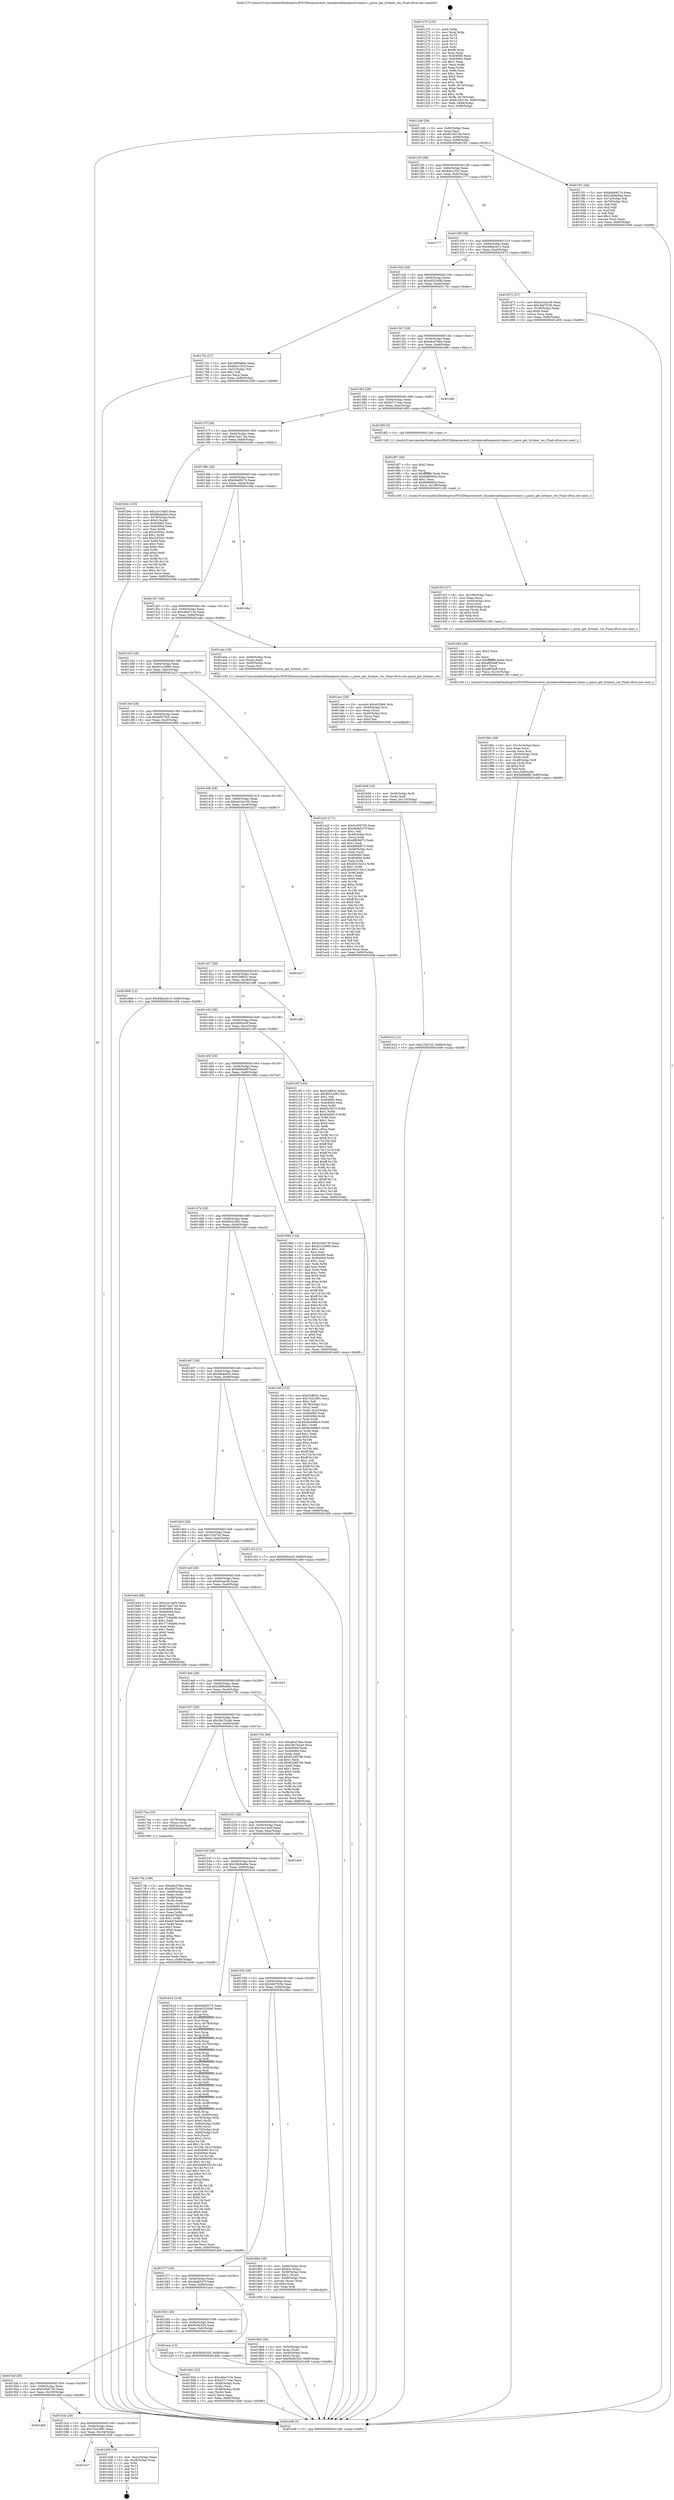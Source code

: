 digraph "0x401270" {
  label = "0x401270 (/mnt/c/Users/mathe/Desktop/tcc/POCII/binaries/extr_linuxkerneltimeposix-timers.c_posix_get_hrtimer_res_Final-ollvm.out::main(0))"
  labelloc = "t"
  node[shape=record]

  Entry [label="",width=0.3,height=0.3,shape=circle,fillcolor=black,style=filled]
  "0x4012d6" [label="{
     0x4012d6 [29]\l
     | [instrs]\l
     &nbsp;&nbsp;0x4012d6 \<+3\>: mov -0x80(%rbp),%eax\l
     &nbsp;&nbsp;0x4012d9 \<+2\>: mov %eax,%ecx\l
     &nbsp;&nbsp;0x4012db \<+6\>: sub $0x8c16219a,%ecx\l
     &nbsp;&nbsp;0x4012e1 \<+6\>: mov %eax,-0x94(%rbp)\l
     &nbsp;&nbsp;0x4012e7 \<+6\>: mov %ecx,-0x98(%rbp)\l
     &nbsp;&nbsp;0x4012ed \<+6\>: je 00000000004015f1 \<main+0x381\>\l
  }"]
  "0x4015f1" [label="{
     0x4015f1 [44]\l
     | [instrs]\l
     &nbsp;&nbsp;0x4015f1 \<+5\>: mov $0xb9a69274,%eax\l
     &nbsp;&nbsp;0x4015f6 \<+5\>: mov $0x34b9e49a,%ecx\l
     &nbsp;&nbsp;0x4015fb \<+3\>: mov -0x7a(%rbp),%dl\l
     &nbsp;&nbsp;0x4015fe \<+4\>: mov -0x79(%rbp),%sil\l
     &nbsp;&nbsp;0x401602 \<+3\>: mov %dl,%dil\l
     &nbsp;&nbsp;0x401605 \<+3\>: and %sil,%dil\l
     &nbsp;&nbsp;0x401608 \<+3\>: xor %sil,%dl\l
     &nbsp;&nbsp;0x40160b \<+3\>: or %dl,%dil\l
     &nbsp;&nbsp;0x40160e \<+4\>: test $0x1,%dil\l
     &nbsp;&nbsp;0x401612 \<+3\>: cmovne %ecx,%eax\l
     &nbsp;&nbsp;0x401615 \<+3\>: mov %eax,-0x80(%rbp)\l
     &nbsp;&nbsp;0x401618 \<+5\>: jmp 0000000000401e08 \<main+0xb98\>\l
  }"]
  "0x4012f3" [label="{
     0x4012f3 [28]\l
     | [instrs]\l
     &nbsp;&nbsp;0x4012f3 \<+5\>: jmp 00000000004012f8 \<main+0x88\>\l
     &nbsp;&nbsp;0x4012f8 \<+6\>: mov -0x94(%rbp),%eax\l
     &nbsp;&nbsp;0x4012fe \<+5\>: sub $0x8dcc1f16,%eax\l
     &nbsp;&nbsp;0x401303 \<+6\>: mov %eax,-0x9c(%rbp)\l
     &nbsp;&nbsp;0x401309 \<+6\>: je 0000000000401777 \<main+0x507\>\l
  }"]
  "0x401e08" [label="{
     0x401e08 [5]\l
     | [instrs]\l
     &nbsp;&nbsp;0x401e08 \<+5\>: jmp 00000000004012d6 \<main+0x66\>\l
  }"]
  "0x401270" [label="{
     0x401270 [102]\l
     | [instrs]\l
     &nbsp;&nbsp;0x401270 \<+1\>: push %rbp\l
     &nbsp;&nbsp;0x401271 \<+3\>: mov %rsp,%rbp\l
     &nbsp;&nbsp;0x401274 \<+2\>: push %r15\l
     &nbsp;&nbsp;0x401276 \<+2\>: push %r14\l
     &nbsp;&nbsp;0x401278 \<+2\>: push %r13\l
     &nbsp;&nbsp;0x40127a \<+2\>: push %r12\l
     &nbsp;&nbsp;0x40127c \<+1\>: push %rbx\l
     &nbsp;&nbsp;0x40127d \<+7\>: sub $0xf8,%rsp\l
     &nbsp;&nbsp;0x401284 \<+2\>: xor %eax,%eax\l
     &nbsp;&nbsp;0x401286 \<+7\>: mov 0x404060,%ecx\l
     &nbsp;&nbsp;0x40128d \<+7\>: mov 0x404064,%edx\l
     &nbsp;&nbsp;0x401294 \<+3\>: sub $0x1,%eax\l
     &nbsp;&nbsp;0x401297 \<+3\>: mov %ecx,%r8d\l
     &nbsp;&nbsp;0x40129a \<+3\>: add %eax,%r8d\l
     &nbsp;&nbsp;0x40129d \<+4\>: imul %r8d,%ecx\l
     &nbsp;&nbsp;0x4012a1 \<+3\>: and $0x1,%ecx\l
     &nbsp;&nbsp;0x4012a4 \<+3\>: cmp $0x0,%ecx\l
     &nbsp;&nbsp;0x4012a7 \<+4\>: sete %r9b\l
     &nbsp;&nbsp;0x4012ab \<+4\>: and $0x1,%r9b\l
     &nbsp;&nbsp;0x4012af \<+4\>: mov %r9b,-0x7a(%rbp)\l
     &nbsp;&nbsp;0x4012b3 \<+3\>: cmp $0xa,%edx\l
     &nbsp;&nbsp;0x4012b6 \<+4\>: setl %r9b\l
     &nbsp;&nbsp;0x4012ba \<+4\>: and $0x1,%r9b\l
     &nbsp;&nbsp;0x4012be \<+4\>: mov %r9b,-0x79(%rbp)\l
     &nbsp;&nbsp;0x4012c2 \<+7\>: movl $0x8c16219a,-0x80(%rbp)\l
     &nbsp;&nbsp;0x4012c9 \<+6\>: mov %edi,-0x84(%rbp)\l
     &nbsp;&nbsp;0x4012cf \<+7\>: mov %rsi,-0x90(%rbp)\l
  }"]
  Exit [label="",width=0.3,height=0.3,shape=circle,fillcolor=black,style=filled,peripheries=2]
  "0x401777" [label="{
     0x401777\l
  }", style=dashed]
  "0x40130f" [label="{
     0x40130f [28]\l
     | [instrs]\l
     &nbsp;&nbsp;0x40130f \<+5\>: jmp 0000000000401314 \<main+0xa4\>\l
     &nbsp;&nbsp;0x401314 \<+6\>: mov -0x94(%rbp),%eax\l
     &nbsp;&nbsp;0x40131a \<+5\>: sub $0x9dbe2413,%eax\l
     &nbsp;&nbsp;0x40131f \<+6\>: mov %eax,-0xa0(%rbp)\l
     &nbsp;&nbsp;0x401325 \<+6\>: je 0000000000401872 \<main+0x602\>\l
  }"]
  "0x4015e7" [label="{
     0x4015e7\l
  }", style=dashed]
  "0x401872" [label="{
     0x401872 [27]\l
     | [instrs]\l
     &nbsp;&nbsp;0x401872 \<+5\>: mov $0xe41dcc36,%eax\l
     &nbsp;&nbsp;0x401877 \<+5\>: mov $0x3dd7f33b,%ecx\l
     &nbsp;&nbsp;0x40187c \<+3\>: mov -0x30(%rbp),%edx\l
     &nbsp;&nbsp;0x40187f \<+3\>: cmp $0x0,%edx\l
     &nbsp;&nbsp;0x401882 \<+3\>: cmove %ecx,%eax\l
     &nbsp;&nbsp;0x401885 \<+3\>: mov %eax,-0x80(%rbp)\l
     &nbsp;&nbsp;0x401888 \<+5\>: jmp 0000000000401e08 \<main+0xb98\>\l
  }"]
  "0x40132b" [label="{
     0x40132b [28]\l
     | [instrs]\l
     &nbsp;&nbsp;0x40132b \<+5\>: jmp 0000000000401330 \<main+0xc0\>\l
     &nbsp;&nbsp;0x401330 \<+6\>: mov -0x94(%rbp),%eax\l
     &nbsp;&nbsp;0x401336 \<+5\>: sub $0xa0323d40,%eax\l
     &nbsp;&nbsp;0x40133b \<+6\>: mov %eax,-0xa4(%rbp)\l
     &nbsp;&nbsp;0x401341 \<+6\>: je 000000000040175c \<main+0x4ec\>\l
  }"]
  "0x401d38" [label="{
     0x401d38 [18]\l
     | [instrs]\l
     &nbsp;&nbsp;0x401d38 \<+3\>: mov -0x2c(%rbp),%eax\l
     &nbsp;&nbsp;0x401d3b \<+4\>: lea -0x28(%rbp),%rsp\l
     &nbsp;&nbsp;0x401d3f \<+1\>: pop %rbx\l
     &nbsp;&nbsp;0x401d40 \<+2\>: pop %r12\l
     &nbsp;&nbsp;0x401d42 \<+2\>: pop %r13\l
     &nbsp;&nbsp;0x401d44 \<+2\>: pop %r14\l
     &nbsp;&nbsp;0x401d46 \<+2\>: pop %r15\l
     &nbsp;&nbsp;0x401d48 \<+1\>: pop %rbp\l
     &nbsp;&nbsp;0x401d49 \<+1\>: ret\l
  }"]
  "0x40175c" [label="{
     0x40175c [27]\l
     | [instrs]\l
     &nbsp;&nbsp;0x40175c \<+5\>: mov $0x2889a60e,%eax\l
     &nbsp;&nbsp;0x401761 \<+5\>: mov $0x8dcc1f16,%ecx\l
     &nbsp;&nbsp;0x401766 \<+3\>: mov -0x31(%rbp),%dl\l
     &nbsp;&nbsp;0x401769 \<+3\>: test $0x1,%dl\l
     &nbsp;&nbsp;0x40176c \<+3\>: cmovne %ecx,%eax\l
     &nbsp;&nbsp;0x40176f \<+3\>: mov %eax,-0x80(%rbp)\l
     &nbsp;&nbsp;0x401772 \<+5\>: jmp 0000000000401e08 \<main+0xb98\>\l
  }"]
  "0x401347" [label="{
     0x401347 [28]\l
     | [instrs]\l
     &nbsp;&nbsp;0x401347 \<+5\>: jmp 000000000040134c \<main+0xdc\>\l
     &nbsp;&nbsp;0x40134c \<+6\>: mov -0x94(%rbp),%eax\l
     &nbsp;&nbsp;0x401352 \<+5\>: sub $0xa6cd78ee,%eax\l
     &nbsp;&nbsp;0x401357 \<+6\>: mov %eax,-0xa8(%rbp)\l
     &nbsp;&nbsp;0x40135d \<+6\>: je 0000000000401d8c \<main+0xb1c\>\l
  }"]
  "0x4015cb" [label="{
     0x4015cb [28]\l
     | [instrs]\l
     &nbsp;&nbsp;0x4015cb \<+5\>: jmp 00000000004015d0 \<main+0x360\>\l
     &nbsp;&nbsp;0x4015d0 \<+6\>: mov -0x94(%rbp),%eax\l
     &nbsp;&nbsp;0x4015d6 \<+5\>: sub $0x7b2c3f91,%eax\l
     &nbsp;&nbsp;0x4015db \<+6\>: mov %eax,-0x104(%rbp)\l
     &nbsp;&nbsp;0x4015e1 \<+6\>: je 0000000000401d38 \<main+0xac8\>\l
  }"]
  "0x401d8c" [label="{
     0x401d8c\l
  }", style=dashed]
  "0x401363" [label="{
     0x401363 [28]\l
     | [instrs]\l
     &nbsp;&nbsp;0x401363 \<+5\>: jmp 0000000000401368 \<main+0xf8\>\l
     &nbsp;&nbsp;0x401368 \<+6\>: mov -0x94(%rbp),%eax\l
     &nbsp;&nbsp;0x40136e \<+5\>: sub $0xb5717eac,%eax\l
     &nbsp;&nbsp;0x401373 \<+6\>: mov %eax,-0xac(%rbp)\l
     &nbsp;&nbsp;0x401379 \<+6\>: je 00000000004018f2 \<main+0x682\>\l
  }"]
  "0x401db9" [label="{
     0x401db9\l
  }", style=dashed]
  "0x4018f2" [label="{
     0x4018f2 [5]\l
     | [instrs]\l
     &nbsp;&nbsp;0x4018f2 \<+5\>: call 0000000000401160 \<next_i\>\l
     | [calls]\l
     &nbsp;&nbsp;0x401160 \{1\} (/mnt/c/Users/mathe/Desktop/tcc/POCII/binaries/extr_linuxkerneltimeposix-timers.c_posix_get_hrtimer_res_Final-ollvm.out::next_i)\l
  }"]
  "0x40137f" [label="{
     0x40137f [28]\l
     | [instrs]\l
     &nbsp;&nbsp;0x40137f \<+5\>: jmp 0000000000401384 \<main+0x114\>\l
     &nbsp;&nbsp;0x401384 \<+6\>: mov -0x94(%rbp),%eax\l
     &nbsp;&nbsp;0x40138a \<+5\>: sub $0xb7ad17ad,%eax\l
     &nbsp;&nbsp;0x40138f \<+6\>: mov %eax,-0xb0(%rbp)\l
     &nbsp;&nbsp;0x401395 \<+6\>: je 0000000000401b9c \<main+0x92c\>\l
  }"]
  "0x401b1b" [label="{
     0x401b1b [12]\l
     | [instrs]\l
     &nbsp;&nbsp;0x401b1b \<+7\>: movl $0x123b7a2,-0x80(%rbp)\l
     &nbsp;&nbsp;0x401b22 \<+5\>: jmp 0000000000401e08 \<main+0xb98\>\l
  }"]
  "0x401b9c" [label="{
     0x401b9c [103]\l
     | [instrs]\l
     &nbsp;&nbsp;0x401b9c \<+5\>: mov $0x2ce14af3,%eax\l
     &nbsp;&nbsp;0x401ba1 \<+5\>: mov $0xfde4a65e,%ecx\l
     &nbsp;&nbsp;0x401ba6 \<+4\>: mov -0x78(%rbp),%rdx\l
     &nbsp;&nbsp;0x401baa \<+6\>: movl $0x0,(%rdx)\l
     &nbsp;&nbsp;0x401bb0 \<+7\>: mov 0x404060,%esi\l
     &nbsp;&nbsp;0x401bb7 \<+7\>: mov 0x404064,%edi\l
     &nbsp;&nbsp;0x401bbe \<+3\>: mov %esi,%r8d\l
     &nbsp;&nbsp;0x401bc1 \<+7\>: sub $0x2cf35e1,%r8d\l
     &nbsp;&nbsp;0x401bc8 \<+4\>: sub $0x1,%r8d\l
     &nbsp;&nbsp;0x401bcc \<+7\>: add $0x2cf35e1,%r8d\l
     &nbsp;&nbsp;0x401bd3 \<+4\>: imul %r8d,%esi\l
     &nbsp;&nbsp;0x401bd7 \<+3\>: and $0x1,%esi\l
     &nbsp;&nbsp;0x401bda \<+3\>: cmp $0x0,%esi\l
     &nbsp;&nbsp;0x401bdd \<+4\>: sete %r9b\l
     &nbsp;&nbsp;0x401be1 \<+3\>: cmp $0xa,%edi\l
     &nbsp;&nbsp;0x401be4 \<+4\>: setl %r10b\l
     &nbsp;&nbsp;0x401be8 \<+3\>: mov %r9b,%r11b\l
     &nbsp;&nbsp;0x401beb \<+3\>: and %r10b,%r11b\l
     &nbsp;&nbsp;0x401bee \<+3\>: xor %r10b,%r9b\l
     &nbsp;&nbsp;0x401bf1 \<+3\>: or %r9b,%r11b\l
     &nbsp;&nbsp;0x401bf4 \<+4\>: test $0x1,%r11b\l
     &nbsp;&nbsp;0x401bf8 \<+3\>: cmovne %ecx,%eax\l
     &nbsp;&nbsp;0x401bfb \<+3\>: mov %eax,-0x80(%rbp)\l
     &nbsp;&nbsp;0x401bfe \<+5\>: jmp 0000000000401e08 \<main+0xb98\>\l
  }"]
  "0x40139b" [label="{
     0x40139b [28]\l
     | [instrs]\l
     &nbsp;&nbsp;0x40139b \<+5\>: jmp 00000000004013a0 \<main+0x130\>\l
     &nbsp;&nbsp;0x4013a0 \<+6\>: mov -0x94(%rbp),%eax\l
     &nbsp;&nbsp;0x4013a6 \<+5\>: sub $0xb9a69274,%eax\l
     &nbsp;&nbsp;0x4013ab \<+6\>: mov %eax,-0xb4(%rbp)\l
     &nbsp;&nbsp;0x4013b1 \<+6\>: je 0000000000401d4a \<main+0xada\>\l
  }"]
  "0x401b09" [label="{
     0x401b09 [18]\l
     | [instrs]\l
     &nbsp;&nbsp;0x401b09 \<+4\>: mov -0x50(%rbp),%rdi\l
     &nbsp;&nbsp;0x401b0d \<+3\>: mov (%rdi),%rdi\l
     &nbsp;&nbsp;0x401b10 \<+6\>: mov %eax,-0x110(%rbp)\l
     &nbsp;&nbsp;0x401b16 \<+5\>: call 0000000000401030 \<free@plt\>\l
     | [calls]\l
     &nbsp;&nbsp;0x401030 \{1\} (unknown)\l
  }"]
  "0x401d4a" [label="{
     0x401d4a\l
  }", style=dashed]
  "0x4013b7" [label="{
     0x4013b7 [28]\l
     | [instrs]\l
     &nbsp;&nbsp;0x4013b7 \<+5\>: jmp 00000000004013bc \<main+0x14c\>\l
     &nbsp;&nbsp;0x4013bc \<+6\>: mov -0x94(%rbp),%eax\l
     &nbsp;&nbsp;0x4013c2 \<+5\>: sub $0xc8ee713e,%eax\l
     &nbsp;&nbsp;0x4013c7 \<+6\>: mov %eax,-0xb8(%rbp)\l
     &nbsp;&nbsp;0x4013cd \<+6\>: je 0000000000401ada \<main+0x86a\>\l
  }"]
  "0x401aec" [label="{
     0x401aec [29]\l
     | [instrs]\l
     &nbsp;&nbsp;0x401aec \<+10\>: movabs $0x4020b6,%rdi\l
     &nbsp;&nbsp;0x401af6 \<+4\>: mov -0x40(%rbp),%rsi\l
     &nbsp;&nbsp;0x401afa \<+2\>: mov %eax,(%rsi)\l
     &nbsp;&nbsp;0x401afc \<+4\>: mov -0x40(%rbp),%rsi\l
     &nbsp;&nbsp;0x401b00 \<+2\>: mov (%rsi),%esi\l
     &nbsp;&nbsp;0x401b02 \<+2\>: mov $0x0,%al\l
     &nbsp;&nbsp;0x401b04 \<+5\>: call 0000000000401040 \<printf@plt\>\l
     | [calls]\l
     &nbsp;&nbsp;0x401040 \{1\} (unknown)\l
  }"]
  "0x401ada" [label="{
     0x401ada [18]\l
     | [instrs]\l
     &nbsp;&nbsp;0x401ada \<+4\>: mov -0x60(%rbp),%rax\l
     &nbsp;&nbsp;0x401ade \<+2\>: mov (%rax),%edi\l
     &nbsp;&nbsp;0x401ae0 \<+4\>: mov -0x50(%rbp),%rax\l
     &nbsp;&nbsp;0x401ae4 \<+3\>: mov (%rax),%rsi\l
     &nbsp;&nbsp;0x401ae7 \<+5\>: call 0000000000401240 \<posix_get_hrtimer_res\>\l
     | [calls]\l
     &nbsp;&nbsp;0x401240 \{1\} (/mnt/c/Users/mathe/Desktop/tcc/POCII/binaries/extr_linuxkerneltimeposix-timers.c_posix_get_hrtimer_res_Final-ollvm.out::posix_get_hrtimer_res)\l
  }"]
  "0x4013d3" [label="{
     0x4013d3 [28]\l
     | [instrs]\l
     &nbsp;&nbsp;0x4013d3 \<+5\>: jmp 00000000004013d8 \<main+0x168\>\l
     &nbsp;&nbsp;0x4013d8 \<+6\>: mov -0x94(%rbp),%eax\l
     &nbsp;&nbsp;0x4013de \<+5\>: sub $0xd1e1b960,%eax\l
     &nbsp;&nbsp;0x4013e3 \<+6\>: mov %eax,-0xbc(%rbp)\l
     &nbsp;&nbsp;0x4013e9 \<+6\>: je 0000000000401a23 \<main+0x7b3\>\l
  }"]
  "0x40196c" [label="{
     0x40196c [49]\l
     | [instrs]\l
     &nbsp;&nbsp;0x40196c \<+6\>: mov -0x10c(%rbp),%ecx\l
     &nbsp;&nbsp;0x401972 \<+3\>: imul %eax,%ecx\l
     &nbsp;&nbsp;0x401975 \<+3\>: movslq %ecx,%rsi\l
     &nbsp;&nbsp;0x401978 \<+4\>: mov -0x50(%rbp),%rdi\l
     &nbsp;&nbsp;0x40197c \<+3\>: mov (%rdi),%rdi\l
     &nbsp;&nbsp;0x40197f \<+4\>: mov -0x48(%rbp),%r8\l
     &nbsp;&nbsp;0x401983 \<+3\>: movslq (%r8),%r8\l
     &nbsp;&nbsp;0x401986 \<+4\>: shl $0x4,%r8\l
     &nbsp;&nbsp;0x40198a \<+3\>: add %r8,%rdi\l
     &nbsp;&nbsp;0x40198d \<+4\>: mov %rsi,0x8(%rdi)\l
     &nbsp;&nbsp;0x401991 \<+7\>: movl $0xf46bbf9f,-0x80(%rbp)\l
     &nbsp;&nbsp;0x401998 \<+5\>: jmp 0000000000401e08 \<main+0xb98\>\l
  }"]
  "0x401a23" [label="{
     0x401a23 [171]\l
     | [instrs]\l
     &nbsp;&nbsp;0x401a23 \<+5\>: mov $0x5c056730,%eax\l
     &nbsp;&nbsp;0x401a28 \<+5\>: mov $0x4bdb537f,%ecx\l
     &nbsp;&nbsp;0x401a2d \<+2\>: mov $0x1,%dl\l
     &nbsp;&nbsp;0x401a2f \<+4\>: mov -0x48(%rbp),%rsi\l
     &nbsp;&nbsp;0x401a33 \<+2\>: mov (%rsi),%edi\l
     &nbsp;&nbsp;0x401a35 \<+6\>: sub $0xdf80b873,%edi\l
     &nbsp;&nbsp;0x401a3b \<+3\>: add $0x1,%edi\l
     &nbsp;&nbsp;0x401a3e \<+6\>: add $0xdf80b873,%edi\l
     &nbsp;&nbsp;0x401a44 \<+4\>: mov -0x48(%rbp),%rsi\l
     &nbsp;&nbsp;0x401a48 \<+2\>: mov %edi,(%rsi)\l
     &nbsp;&nbsp;0x401a4a \<+7\>: mov 0x404060,%edi\l
     &nbsp;&nbsp;0x401a51 \<+8\>: mov 0x404064,%r8d\l
     &nbsp;&nbsp;0x401a59 \<+3\>: mov %edi,%r9d\l
     &nbsp;&nbsp;0x401a5c \<+7\>: sub $0x40315d12,%r9d\l
     &nbsp;&nbsp;0x401a63 \<+4\>: sub $0x1,%r9d\l
     &nbsp;&nbsp;0x401a67 \<+7\>: add $0x40315d12,%r9d\l
     &nbsp;&nbsp;0x401a6e \<+4\>: imul %r9d,%edi\l
     &nbsp;&nbsp;0x401a72 \<+3\>: and $0x1,%edi\l
     &nbsp;&nbsp;0x401a75 \<+3\>: cmp $0x0,%edi\l
     &nbsp;&nbsp;0x401a78 \<+4\>: sete %r10b\l
     &nbsp;&nbsp;0x401a7c \<+4\>: cmp $0xa,%r8d\l
     &nbsp;&nbsp;0x401a80 \<+4\>: setl %r11b\l
     &nbsp;&nbsp;0x401a84 \<+3\>: mov %r10b,%bl\l
     &nbsp;&nbsp;0x401a87 \<+3\>: xor $0xff,%bl\l
     &nbsp;&nbsp;0x401a8a \<+3\>: mov %r11b,%r14b\l
     &nbsp;&nbsp;0x401a8d \<+4\>: xor $0xff,%r14b\l
     &nbsp;&nbsp;0x401a91 \<+3\>: xor $0x0,%dl\l
     &nbsp;&nbsp;0x401a94 \<+3\>: mov %bl,%r15b\l
     &nbsp;&nbsp;0x401a97 \<+4\>: and $0x0,%r15b\l
     &nbsp;&nbsp;0x401a9b \<+3\>: and %dl,%r10b\l
     &nbsp;&nbsp;0x401a9e \<+3\>: mov %r14b,%r12b\l
     &nbsp;&nbsp;0x401aa1 \<+4\>: and $0x0,%r12b\l
     &nbsp;&nbsp;0x401aa5 \<+3\>: and %dl,%r11b\l
     &nbsp;&nbsp;0x401aa8 \<+3\>: or %r10b,%r15b\l
     &nbsp;&nbsp;0x401aab \<+3\>: or %r11b,%r12b\l
     &nbsp;&nbsp;0x401aae \<+3\>: xor %r12b,%r15b\l
     &nbsp;&nbsp;0x401ab1 \<+3\>: or %r14b,%bl\l
     &nbsp;&nbsp;0x401ab4 \<+3\>: xor $0xff,%bl\l
     &nbsp;&nbsp;0x401ab7 \<+3\>: or $0x0,%dl\l
     &nbsp;&nbsp;0x401aba \<+2\>: and %dl,%bl\l
     &nbsp;&nbsp;0x401abc \<+3\>: or %bl,%r15b\l
     &nbsp;&nbsp;0x401abf \<+4\>: test $0x1,%r15b\l
     &nbsp;&nbsp;0x401ac3 \<+3\>: cmovne %ecx,%eax\l
     &nbsp;&nbsp;0x401ac6 \<+3\>: mov %eax,-0x80(%rbp)\l
     &nbsp;&nbsp;0x401ac9 \<+5\>: jmp 0000000000401e08 \<main+0xb98\>\l
  }"]
  "0x4013ef" [label="{
     0x4013ef [28]\l
     | [instrs]\l
     &nbsp;&nbsp;0x4013ef \<+5\>: jmp 00000000004013f4 \<main+0x184\>\l
     &nbsp;&nbsp;0x4013f4 \<+6\>: mov -0x94(%rbp),%eax\l
     &nbsp;&nbsp;0x4013fa \<+5\>: sub $0xd4975cfc,%eax\l
     &nbsp;&nbsp;0x4013ff \<+6\>: mov %eax,-0xc0(%rbp)\l
     &nbsp;&nbsp;0x401405 \<+6\>: je 0000000000401866 \<main+0x5f6\>\l
  }"]
  "0x401944" [label="{
     0x401944 [40]\l
     | [instrs]\l
     &nbsp;&nbsp;0x401944 \<+5\>: mov $0x2,%ecx\l
     &nbsp;&nbsp;0x401949 \<+1\>: cltd\l
     &nbsp;&nbsp;0x40194a \<+2\>: idiv %ecx\l
     &nbsp;&nbsp;0x40194c \<+6\>: imul $0xfffffffe,%edx,%ecx\l
     &nbsp;&nbsp;0x401952 \<+6\>: sub $0xaff26aff,%ecx\l
     &nbsp;&nbsp;0x401958 \<+3\>: add $0x1,%ecx\l
     &nbsp;&nbsp;0x40195b \<+6\>: add $0xaff26aff,%ecx\l
     &nbsp;&nbsp;0x401961 \<+6\>: mov %ecx,-0x10c(%rbp)\l
     &nbsp;&nbsp;0x401967 \<+5\>: call 0000000000401160 \<next_i\>\l
     | [calls]\l
     &nbsp;&nbsp;0x401160 \{1\} (/mnt/c/Users/mathe/Desktop/tcc/POCII/binaries/extr_linuxkerneltimeposix-timers.c_posix_get_hrtimer_res_Final-ollvm.out::next_i)\l
  }"]
  "0x401866" [label="{
     0x401866 [12]\l
     | [instrs]\l
     &nbsp;&nbsp;0x401866 \<+7\>: movl $0x9dbe2413,-0x80(%rbp)\l
     &nbsp;&nbsp;0x40186d \<+5\>: jmp 0000000000401e08 \<main+0xb98\>\l
  }"]
  "0x40140b" [label="{
     0x40140b [28]\l
     | [instrs]\l
     &nbsp;&nbsp;0x40140b \<+5\>: jmp 0000000000401410 \<main+0x1a0\>\l
     &nbsp;&nbsp;0x401410 \<+6\>: mov -0x94(%rbp),%eax\l
     &nbsp;&nbsp;0x401416 \<+5\>: sub $0xe41dcc36,%eax\l
     &nbsp;&nbsp;0x40141b \<+6\>: mov %eax,-0xc4(%rbp)\l
     &nbsp;&nbsp;0x401421 \<+6\>: je 0000000000401b27 \<main+0x8b7\>\l
  }"]
  "0x40191f" [label="{
     0x40191f [37]\l
     | [instrs]\l
     &nbsp;&nbsp;0x40191f \<+6\>: mov -0x108(%rbp),%ecx\l
     &nbsp;&nbsp;0x401925 \<+3\>: imul %eax,%ecx\l
     &nbsp;&nbsp;0x401928 \<+4\>: mov -0x50(%rbp),%rsi\l
     &nbsp;&nbsp;0x40192c \<+3\>: mov (%rsi),%rsi\l
     &nbsp;&nbsp;0x40192f \<+4\>: mov -0x48(%rbp),%rdi\l
     &nbsp;&nbsp;0x401933 \<+3\>: movslq (%rdi),%rdi\l
     &nbsp;&nbsp;0x401936 \<+4\>: shl $0x4,%rdi\l
     &nbsp;&nbsp;0x40193a \<+3\>: add %rdi,%rsi\l
     &nbsp;&nbsp;0x40193d \<+2\>: mov %ecx,(%rsi)\l
     &nbsp;&nbsp;0x40193f \<+5\>: call 0000000000401160 \<next_i\>\l
     | [calls]\l
     &nbsp;&nbsp;0x401160 \{1\} (/mnt/c/Users/mathe/Desktop/tcc/POCII/binaries/extr_linuxkerneltimeposix-timers.c_posix_get_hrtimer_res_Final-ollvm.out::next_i)\l
  }"]
  "0x401b27" [label="{
     0x401b27\l
  }", style=dashed]
  "0x401427" [label="{
     0x401427 [28]\l
     | [instrs]\l
     &nbsp;&nbsp;0x401427 \<+5\>: jmp 000000000040142c \<main+0x1bc\>\l
     &nbsp;&nbsp;0x40142c \<+6\>: mov -0x94(%rbp),%eax\l
     &nbsp;&nbsp;0x401432 \<+5\>: sub $0xf1bff43c,%eax\l
     &nbsp;&nbsp;0x401437 \<+6\>: mov %eax,-0xc8(%rbp)\l
     &nbsp;&nbsp;0x40143d \<+6\>: je 0000000000401df6 \<main+0xb86\>\l
  }"]
  "0x4018f7" [label="{
     0x4018f7 [40]\l
     | [instrs]\l
     &nbsp;&nbsp;0x4018f7 \<+5\>: mov $0x2,%ecx\l
     &nbsp;&nbsp;0x4018fc \<+1\>: cltd\l
     &nbsp;&nbsp;0x4018fd \<+2\>: idiv %ecx\l
     &nbsp;&nbsp;0x4018ff \<+6\>: imul $0xfffffffe,%edx,%ecx\l
     &nbsp;&nbsp;0x401905 \<+6\>: add $0xfa88d63a,%ecx\l
     &nbsp;&nbsp;0x40190b \<+3\>: add $0x1,%ecx\l
     &nbsp;&nbsp;0x40190e \<+6\>: sub $0xfa88d63a,%ecx\l
     &nbsp;&nbsp;0x401914 \<+6\>: mov %ecx,-0x108(%rbp)\l
     &nbsp;&nbsp;0x40191a \<+5\>: call 0000000000401160 \<next_i\>\l
     | [calls]\l
     &nbsp;&nbsp;0x401160 \{1\} (/mnt/c/Users/mathe/Desktop/tcc/POCII/binaries/extr_linuxkerneltimeposix-timers.c_posix_get_hrtimer_res_Final-ollvm.out::next_i)\l
  }"]
  "0x401df6" [label="{
     0x401df6\l
  }", style=dashed]
  "0x401443" [label="{
     0x401443 [28]\l
     | [instrs]\l
     &nbsp;&nbsp;0x401443 \<+5\>: jmp 0000000000401448 \<main+0x1d8\>\l
     &nbsp;&nbsp;0x401448 \<+6\>: mov -0x94(%rbp),%eax\l
     &nbsp;&nbsp;0x40144e \<+5\>: sub $0xf400ce3f,%eax\l
     &nbsp;&nbsp;0x401453 \<+6\>: mov %eax,-0xcc(%rbp)\l
     &nbsp;&nbsp;0x401459 \<+6\>: je 0000000000401c0f \<main+0x99f\>\l
  }"]
  "0x4015af" [label="{
     0x4015af [28]\l
     | [instrs]\l
     &nbsp;&nbsp;0x4015af \<+5\>: jmp 00000000004015b4 \<main+0x344\>\l
     &nbsp;&nbsp;0x4015b4 \<+6\>: mov -0x94(%rbp),%eax\l
     &nbsp;&nbsp;0x4015ba \<+5\>: sub $0x5c056730,%eax\l
     &nbsp;&nbsp;0x4015bf \<+6\>: mov %eax,-0x100(%rbp)\l
     &nbsp;&nbsp;0x4015c5 \<+6\>: je 0000000000401db9 \<main+0xb49\>\l
  }"]
  "0x401c0f" [label="{
     0x401c0f [144]\l
     | [instrs]\l
     &nbsp;&nbsp;0x401c0f \<+5\>: mov $0xf1bff43c,%eax\l
     &nbsp;&nbsp;0x401c14 \<+5\>: mov $0xfb022d82,%ecx\l
     &nbsp;&nbsp;0x401c19 \<+2\>: mov $0x1,%dl\l
     &nbsp;&nbsp;0x401c1b \<+7\>: mov 0x404060,%esi\l
     &nbsp;&nbsp;0x401c22 \<+7\>: mov 0x404064,%edi\l
     &nbsp;&nbsp;0x401c29 \<+3\>: mov %esi,%r8d\l
     &nbsp;&nbsp;0x401c2c \<+7\>: sub $0xfcb2bf15,%r8d\l
     &nbsp;&nbsp;0x401c33 \<+4\>: sub $0x1,%r8d\l
     &nbsp;&nbsp;0x401c37 \<+7\>: add $0xfcb2bf15,%r8d\l
     &nbsp;&nbsp;0x401c3e \<+4\>: imul %r8d,%esi\l
     &nbsp;&nbsp;0x401c42 \<+3\>: and $0x1,%esi\l
     &nbsp;&nbsp;0x401c45 \<+3\>: cmp $0x0,%esi\l
     &nbsp;&nbsp;0x401c48 \<+4\>: sete %r9b\l
     &nbsp;&nbsp;0x401c4c \<+3\>: cmp $0xa,%edi\l
     &nbsp;&nbsp;0x401c4f \<+4\>: setl %r10b\l
     &nbsp;&nbsp;0x401c53 \<+3\>: mov %r9b,%r11b\l
     &nbsp;&nbsp;0x401c56 \<+4\>: xor $0xff,%r11b\l
     &nbsp;&nbsp;0x401c5a \<+3\>: mov %r10b,%bl\l
     &nbsp;&nbsp;0x401c5d \<+3\>: xor $0xff,%bl\l
     &nbsp;&nbsp;0x401c60 \<+3\>: xor $0x1,%dl\l
     &nbsp;&nbsp;0x401c63 \<+3\>: mov %r11b,%r14b\l
     &nbsp;&nbsp;0x401c66 \<+4\>: and $0xff,%r14b\l
     &nbsp;&nbsp;0x401c6a \<+3\>: and %dl,%r9b\l
     &nbsp;&nbsp;0x401c6d \<+3\>: mov %bl,%r15b\l
     &nbsp;&nbsp;0x401c70 \<+4\>: and $0xff,%r15b\l
     &nbsp;&nbsp;0x401c74 \<+3\>: and %dl,%r10b\l
     &nbsp;&nbsp;0x401c77 \<+3\>: or %r9b,%r14b\l
     &nbsp;&nbsp;0x401c7a \<+3\>: or %r10b,%r15b\l
     &nbsp;&nbsp;0x401c7d \<+3\>: xor %r15b,%r14b\l
     &nbsp;&nbsp;0x401c80 \<+3\>: or %bl,%r11b\l
     &nbsp;&nbsp;0x401c83 \<+4\>: xor $0xff,%r11b\l
     &nbsp;&nbsp;0x401c87 \<+3\>: or $0x1,%dl\l
     &nbsp;&nbsp;0x401c8a \<+3\>: and %dl,%r11b\l
     &nbsp;&nbsp;0x401c8d \<+3\>: or %r11b,%r14b\l
     &nbsp;&nbsp;0x401c90 \<+4\>: test $0x1,%r14b\l
     &nbsp;&nbsp;0x401c94 \<+3\>: cmovne %ecx,%eax\l
     &nbsp;&nbsp;0x401c97 \<+3\>: mov %eax,-0x80(%rbp)\l
     &nbsp;&nbsp;0x401c9a \<+5\>: jmp 0000000000401e08 \<main+0xb98\>\l
  }"]
  "0x40145f" [label="{
     0x40145f [28]\l
     | [instrs]\l
     &nbsp;&nbsp;0x40145f \<+5\>: jmp 0000000000401464 \<main+0x1f4\>\l
     &nbsp;&nbsp;0x401464 \<+6\>: mov -0x94(%rbp),%eax\l
     &nbsp;&nbsp;0x40146a \<+5\>: sub $0xf46bbf9f,%eax\l
     &nbsp;&nbsp;0x40146f \<+6\>: mov %eax,-0xd0(%rbp)\l
     &nbsp;&nbsp;0x401475 \<+6\>: je 000000000040199d \<main+0x72d\>\l
  }"]
  "0x4018d1" [label="{
     0x4018d1 [33]\l
     | [instrs]\l
     &nbsp;&nbsp;0x4018d1 \<+5\>: mov $0xc8ee713e,%eax\l
     &nbsp;&nbsp;0x4018d6 \<+5\>: mov $0xb5717eac,%ecx\l
     &nbsp;&nbsp;0x4018db \<+4\>: mov -0x48(%rbp),%rdx\l
     &nbsp;&nbsp;0x4018df \<+2\>: mov (%rdx),%esi\l
     &nbsp;&nbsp;0x4018e1 \<+4\>: mov -0x58(%rbp),%rdx\l
     &nbsp;&nbsp;0x4018e5 \<+2\>: cmp (%rdx),%esi\l
     &nbsp;&nbsp;0x4018e7 \<+3\>: cmovl %ecx,%eax\l
     &nbsp;&nbsp;0x4018ea \<+3\>: mov %eax,-0x80(%rbp)\l
     &nbsp;&nbsp;0x4018ed \<+5\>: jmp 0000000000401e08 \<main+0xb98\>\l
  }"]
  "0x40199d" [label="{
     0x40199d [134]\l
     | [instrs]\l
     &nbsp;&nbsp;0x40199d \<+5\>: mov $0x5c056730,%eax\l
     &nbsp;&nbsp;0x4019a2 \<+5\>: mov $0xd1e1b960,%ecx\l
     &nbsp;&nbsp;0x4019a7 \<+2\>: mov $0x1,%dl\l
     &nbsp;&nbsp;0x4019a9 \<+2\>: xor %esi,%esi\l
     &nbsp;&nbsp;0x4019ab \<+7\>: mov 0x404060,%edi\l
     &nbsp;&nbsp;0x4019b2 \<+8\>: mov 0x404064,%r8d\l
     &nbsp;&nbsp;0x4019ba \<+3\>: sub $0x1,%esi\l
     &nbsp;&nbsp;0x4019bd \<+3\>: mov %edi,%r9d\l
     &nbsp;&nbsp;0x4019c0 \<+3\>: add %esi,%r9d\l
     &nbsp;&nbsp;0x4019c3 \<+4\>: imul %r9d,%edi\l
     &nbsp;&nbsp;0x4019c7 \<+3\>: and $0x1,%edi\l
     &nbsp;&nbsp;0x4019ca \<+3\>: cmp $0x0,%edi\l
     &nbsp;&nbsp;0x4019cd \<+4\>: sete %r10b\l
     &nbsp;&nbsp;0x4019d1 \<+4\>: cmp $0xa,%r8d\l
     &nbsp;&nbsp;0x4019d5 \<+4\>: setl %r11b\l
     &nbsp;&nbsp;0x4019d9 \<+3\>: mov %r10b,%bl\l
     &nbsp;&nbsp;0x4019dc \<+3\>: xor $0xff,%bl\l
     &nbsp;&nbsp;0x4019df \<+3\>: mov %r11b,%r14b\l
     &nbsp;&nbsp;0x4019e2 \<+4\>: xor $0xff,%r14b\l
     &nbsp;&nbsp;0x4019e6 \<+3\>: xor $0x0,%dl\l
     &nbsp;&nbsp;0x4019e9 \<+3\>: mov %bl,%r15b\l
     &nbsp;&nbsp;0x4019ec \<+4\>: and $0x0,%r15b\l
     &nbsp;&nbsp;0x4019f0 \<+3\>: and %dl,%r10b\l
     &nbsp;&nbsp;0x4019f3 \<+3\>: mov %r14b,%r12b\l
     &nbsp;&nbsp;0x4019f6 \<+4\>: and $0x0,%r12b\l
     &nbsp;&nbsp;0x4019fa \<+3\>: and %dl,%r11b\l
     &nbsp;&nbsp;0x4019fd \<+3\>: or %r10b,%r15b\l
     &nbsp;&nbsp;0x401a00 \<+3\>: or %r11b,%r12b\l
     &nbsp;&nbsp;0x401a03 \<+3\>: xor %r12b,%r15b\l
     &nbsp;&nbsp;0x401a06 \<+3\>: or %r14b,%bl\l
     &nbsp;&nbsp;0x401a09 \<+3\>: xor $0xff,%bl\l
     &nbsp;&nbsp;0x401a0c \<+3\>: or $0x0,%dl\l
     &nbsp;&nbsp;0x401a0f \<+2\>: and %dl,%bl\l
     &nbsp;&nbsp;0x401a11 \<+3\>: or %bl,%r15b\l
     &nbsp;&nbsp;0x401a14 \<+4\>: test $0x1,%r15b\l
     &nbsp;&nbsp;0x401a18 \<+3\>: cmovne %ecx,%eax\l
     &nbsp;&nbsp;0x401a1b \<+3\>: mov %eax,-0x80(%rbp)\l
     &nbsp;&nbsp;0x401a1e \<+5\>: jmp 0000000000401e08 \<main+0xb98\>\l
  }"]
  "0x40147b" [label="{
     0x40147b [28]\l
     | [instrs]\l
     &nbsp;&nbsp;0x40147b \<+5\>: jmp 0000000000401480 \<main+0x210\>\l
     &nbsp;&nbsp;0x401480 \<+6\>: mov -0x94(%rbp),%eax\l
     &nbsp;&nbsp;0x401486 \<+5\>: sub $0xfb022d82,%eax\l
     &nbsp;&nbsp;0x40148b \<+6\>: mov %eax,-0xd4(%rbp)\l
     &nbsp;&nbsp;0x401491 \<+6\>: je 0000000000401c9f \<main+0xa2f\>\l
  }"]
  "0x401593" [label="{
     0x401593 [28]\l
     | [instrs]\l
     &nbsp;&nbsp;0x401593 \<+5\>: jmp 0000000000401598 \<main+0x328\>\l
     &nbsp;&nbsp;0x401598 \<+6\>: mov -0x94(%rbp),%eax\l
     &nbsp;&nbsp;0x40159e \<+5\>: sub $0x5b3fc320,%eax\l
     &nbsp;&nbsp;0x4015a3 \<+6\>: mov %eax,-0xfc(%rbp)\l
     &nbsp;&nbsp;0x4015a9 \<+6\>: je 00000000004018d1 \<main+0x661\>\l
  }"]
  "0x401c9f" [label="{
     0x401c9f [153]\l
     | [instrs]\l
     &nbsp;&nbsp;0x401c9f \<+5\>: mov $0xf1bff43c,%eax\l
     &nbsp;&nbsp;0x401ca4 \<+5\>: mov $0x7b2c3f91,%ecx\l
     &nbsp;&nbsp;0x401ca9 \<+2\>: mov $0x1,%dl\l
     &nbsp;&nbsp;0x401cab \<+4\>: mov -0x78(%rbp),%rsi\l
     &nbsp;&nbsp;0x401caf \<+2\>: mov (%rsi),%edi\l
     &nbsp;&nbsp;0x401cb1 \<+3\>: mov %edi,-0x2c(%rbp)\l
     &nbsp;&nbsp;0x401cb4 \<+7\>: mov 0x404060,%edi\l
     &nbsp;&nbsp;0x401cbb \<+8\>: mov 0x404064,%r8d\l
     &nbsp;&nbsp;0x401cc3 \<+3\>: mov %edi,%r9d\l
     &nbsp;&nbsp;0x401cc6 \<+7\>: add $0x8cd488c5,%r9d\l
     &nbsp;&nbsp;0x401ccd \<+4\>: sub $0x1,%r9d\l
     &nbsp;&nbsp;0x401cd1 \<+7\>: sub $0x8cd488c5,%r9d\l
     &nbsp;&nbsp;0x401cd8 \<+4\>: imul %r9d,%edi\l
     &nbsp;&nbsp;0x401cdc \<+3\>: and $0x1,%edi\l
     &nbsp;&nbsp;0x401cdf \<+3\>: cmp $0x0,%edi\l
     &nbsp;&nbsp;0x401ce2 \<+4\>: sete %r10b\l
     &nbsp;&nbsp;0x401ce6 \<+4\>: cmp $0xa,%r8d\l
     &nbsp;&nbsp;0x401cea \<+4\>: setl %r11b\l
     &nbsp;&nbsp;0x401cee \<+3\>: mov %r10b,%bl\l
     &nbsp;&nbsp;0x401cf1 \<+3\>: xor $0xff,%bl\l
     &nbsp;&nbsp;0x401cf4 \<+3\>: mov %r11b,%r14b\l
     &nbsp;&nbsp;0x401cf7 \<+4\>: xor $0xff,%r14b\l
     &nbsp;&nbsp;0x401cfb \<+3\>: xor $0x1,%dl\l
     &nbsp;&nbsp;0x401cfe \<+3\>: mov %bl,%r15b\l
     &nbsp;&nbsp;0x401d01 \<+4\>: and $0xff,%r15b\l
     &nbsp;&nbsp;0x401d05 \<+3\>: and %dl,%r10b\l
     &nbsp;&nbsp;0x401d08 \<+3\>: mov %r14b,%r12b\l
     &nbsp;&nbsp;0x401d0b \<+4\>: and $0xff,%r12b\l
     &nbsp;&nbsp;0x401d0f \<+3\>: and %dl,%r11b\l
     &nbsp;&nbsp;0x401d12 \<+3\>: or %r10b,%r15b\l
     &nbsp;&nbsp;0x401d15 \<+3\>: or %r11b,%r12b\l
     &nbsp;&nbsp;0x401d18 \<+3\>: xor %r12b,%r15b\l
     &nbsp;&nbsp;0x401d1b \<+3\>: or %r14b,%bl\l
     &nbsp;&nbsp;0x401d1e \<+3\>: xor $0xff,%bl\l
     &nbsp;&nbsp;0x401d21 \<+3\>: or $0x1,%dl\l
     &nbsp;&nbsp;0x401d24 \<+2\>: and %dl,%bl\l
     &nbsp;&nbsp;0x401d26 \<+3\>: or %bl,%r15b\l
     &nbsp;&nbsp;0x401d29 \<+4\>: test $0x1,%r15b\l
     &nbsp;&nbsp;0x401d2d \<+3\>: cmovne %ecx,%eax\l
     &nbsp;&nbsp;0x401d30 \<+3\>: mov %eax,-0x80(%rbp)\l
     &nbsp;&nbsp;0x401d33 \<+5\>: jmp 0000000000401e08 \<main+0xb98\>\l
  }"]
  "0x401497" [label="{
     0x401497 [28]\l
     | [instrs]\l
     &nbsp;&nbsp;0x401497 \<+5\>: jmp 000000000040149c \<main+0x22c\>\l
     &nbsp;&nbsp;0x40149c \<+6\>: mov -0x94(%rbp),%eax\l
     &nbsp;&nbsp;0x4014a2 \<+5\>: sub $0xfde4a65e,%eax\l
     &nbsp;&nbsp;0x4014a7 \<+6\>: mov %eax,-0xd8(%rbp)\l
     &nbsp;&nbsp;0x4014ad \<+6\>: je 0000000000401c03 \<main+0x993\>\l
  }"]
  "0x401ace" [label="{
     0x401ace [12]\l
     | [instrs]\l
     &nbsp;&nbsp;0x401ace \<+7\>: movl $0x5b3fc320,-0x80(%rbp)\l
     &nbsp;&nbsp;0x401ad5 \<+5\>: jmp 0000000000401e08 \<main+0xb98\>\l
  }"]
  "0x401c03" [label="{
     0x401c03 [12]\l
     | [instrs]\l
     &nbsp;&nbsp;0x401c03 \<+7\>: movl $0xf400ce3f,-0x80(%rbp)\l
     &nbsp;&nbsp;0x401c0a \<+5\>: jmp 0000000000401e08 \<main+0xb98\>\l
  }"]
  "0x4014b3" [label="{
     0x4014b3 [28]\l
     | [instrs]\l
     &nbsp;&nbsp;0x4014b3 \<+5\>: jmp 00000000004014b8 \<main+0x248\>\l
     &nbsp;&nbsp;0x4014b8 \<+6\>: mov -0x94(%rbp),%eax\l
     &nbsp;&nbsp;0x4014be \<+5\>: sub $0x123b7a2,%eax\l
     &nbsp;&nbsp;0x4014c3 \<+6\>: mov %eax,-0xdc(%rbp)\l
     &nbsp;&nbsp;0x4014c9 \<+6\>: je 0000000000401b44 \<main+0x8d4\>\l
  }"]
  "0x4018b4" [label="{
     0x4018b4 [29]\l
     | [instrs]\l
     &nbsp;&nbsp;0x4018b4 \<+4\>: mov -0x50(%rbp),%rdi\l
     &nbsp;&nbsp;0x4018b8 \<+3\>: mov %rax,(%rdi)\l
     &nbsp;&nbsp;0x4018bb \<+4\>: mov -0x48(%rbp),%rax\l
     &nbsp;&nbsp;0x4018bf \<+6\>: movl $0x0,(%rax)\l
     &nbsp;&nbsp;0x4018c5 \<+7\>: movl $0x5b3fc320,-0x80(%rbp)\l
     &nbsp;&nbsp;0x4018cc \<+5\>: jmp 0000000000401e08 \<main+0xb98\>\l
  }"]
  "0x401b44" [label="{
     0x401b44 [88]\l
     | [instrs]\l
     &nbsp;&nbsp;0x401b44 \<+5\>: mov $0x2ce14af3,%eax\l
     &nbsp;&nbsp;0x401b49 \<+5\>: mov $0xb7ad17ad,%ecx\l
     &nbsp;&nbsp;0x401b4e \<+7\>: mov 0x404060,%edx\l
     &nbsp;&nbsp;0x401b55 \<+7\>: mov 0x404064,%esi\l
     &nbsp;&nbsp;0x401b5c \<+2\>: mov %edx,%edi\l
     &nbsp;&nbsp;0x401b5e \<+6\>: sub $0x7716bb9b,%edi\l
     &nbsp;&nbsp;0x401b64 \<+3\>: sub $0x1,%edi\l
     &nbsp;&nbsp;0x401b67 \<+6\>: add $0x7716bb9b,%edi\l
     &nbsp;&nbsp;0x401b6d \<+3\>: imul %edi,%edx\l
     &nbsp;&nbsp;0x401b70 \<+3\>: and $0x1,%edx\l
     &nbsp;&nbsp;0x401b73 \<+3\>: cmp $0x0,%edx\l
     &nbsp;&nbsp;0x401b76 \<+4\>: sete %r8b\l
     &nbsp;&nbsp;0x401b7a \<+3\>: cmp $0xa,%esi\l
     &nbsp;&nbsp;0x401b7d \<+4\>: setl %r9b\l
     &nbsp;&nbsp;0x401b81 \<+3\>: mov %r8b,%r10b\l
     &nbsp;&nbsp;0x401b84 \<+3\>: and %r9b,%r10b\l
     &nbsp;&nbsp;0x401b87 \<+3\>: xor %r9b,%r8b\l
     &nbsp;&nbsp;0x401b8a \<+3\>: or %r8b,%r10b\l
     &nbsp;&nbsp;0x401b8d \<+4\>: test $0x1,%r10b\l
     &nbsp;&nbsp;0x401b91 \<+3\>: cmovne %ecx,%eax\l
     &nbsp;&nbsp;0x401b94 \<+3\>: mov %eax,-0x80(%rbp)\l
     &nbsp;&nbsp;0x401b97 \<+5\>: jmp 0000000000401e08 \<main+0xb98\>\l
  }"]
  "0x4014cf" [label="{
     0x4014cf [28]\l
     | [instrs]\l
     &nbsp;&nbsp;0x4014cf \<+5\>: jmp 00000000004014d4 \<main+0x264\>\l
     &nbsp;&nbsp;0x4014d4 \<+6\>: mov -0x94(%rbp),%eax\l
     &nbsp;&nbsp;0x4014da \<+5\>: sub $0xb5eae3b,%eax\l
     &nbsp;&nbsp;0x4014df \<+6\>: mov %eax,-0xe0(%rbp)\l
     &nbsp;&nbsp;0x4014e5 \<+6\>: je 0000000000401b33 \<main+0x8c3\>\l
  }"]
  "0x401577" [label="{
     0x401577 [28]\l
     | [instrs]\l
     &nbsp;&nbsp;0x401577 \<+5\>: jmp 000000000040157c \<main+0x30c\>\l
     &nbsp;&nbsp;0x40157c \<+6\>: mov -0x94(%rbp),%eax\l
     &nbsp;&nbsp;0x401582 \<+5\>: sub $0x4bdb537f,%eax\l
     &nbsp;&nbsp;0x401587 \<+6\>: mov %eax,-0xf8(%rbp)\l
     &nbsp;&nbsp;0x40158d \<+6\>: je 0000000000401ace \<main+0x85e\>\l
  }"]
  "0x401b33" [label="{
     0x401b33\l
  }", style=dashed]
  "0x4014eb" [label="{
     0x4014eb [28]\l
     | [instrs]\l
     &nbsp;&nbsp;0x4014eb \<+5\>: jmp 00000000004014f0 \<main+0x280\>\l
     &nbsp;&nbsp;0x4014f0 \<+6\>: mov -0x94(%rbp),%eax\l
     &nbsp;&nbsp;0x4014f6 \<+5\>: sub $0x2889a60e,%eax\l
     &nbsp;&nbsp;0x4014fb \<+6\>: mov %eax,-0xe4(%rbp)\l
     &nbsp;&nbsp;0x401501 \<+6\>: je 0000000000401792 \<main+0x522\>\l
  }"]
  "0x40188d" [label="{
     0x40188d [39]\l
     | [instrs]\l
     &nbsp;&nbsp;0x40188d \<+4\>: mov -0x60(%rbp),%rax\l
     &nbsp;&nbsp;0x401891 \<+6\>: movl $0x64,(%rax)\l
     &nbsp;&nbsp;0x401897 \<+4\>: mov -0x58(%rbp),%rax\l
     &nbsp;&nbsp;0x40189b \<+6\>: movl $0x1,(%rax)\l
     &nbsp;&nbsp;0x4018a1 \<+4\>: mov -0x58(%rbp),%rax\l
     &nbsp;&nbsp;0x4018a5 \<+3\>: movslq (%rax),%rax\l
     &nbsp;&nbsp;0x4018a8 \<+4\>: shl $0x4,%rax\l
     &nbsp;&nbsp;0x4018ac \<+3\>: mov %rax,%rdi\l
     &nbsp;&nbsp;0x4018af \<+5\>: call 0000000000401050 \<malloc@plt\>\l
     | [calls]\l
     &nbsp;&nbsp;0x401050 \{1\} (unknown)\l
  }"]
  "0x401792" [label="{
     0x401792 [88]\l
     | [instrs]\l
     &nbsp;&nbsp;0x401792 \<+5\>: mov $0xa6cd78ee,%eax\l
     &nbsp;&nbsp;0x401797 \<+5\>: mov $0x28e7b2a9,%ecx\l
     &nbsp;&nbsp;0x40179c \<+7\>: mov 0x404060,%edx\l
     &nbsp;&nbsp;0x4017a3 \<+7\>: mov 0x404064,%esi\l
     &nbsp;&nbsp;0x4017aa \<+2\>: mov %edx,%edi\l
     &nbsp;&nbsp;0x4017ac \<+6\>: add $0x62288799,%edi\l
     &nbsp;&nbsp;0x4017b2 \<+3\>: sub $0x1,%edi\l
     &nbsp;&nbsp;0x4017b5 \<+6\>: sub $0x62288799,%edi\l
     &nbsp;&nbsp;0x4017bb \<+3\>: imul %edi,%edx\l
     &nbsp;&nbsp;0x4017be \<+3\>: and $0x1,%edx\l
     &nbsp;&nbsp;0x4017c1 \<+3\>: cmp $0x0,%edx\l
     &nbsp;&nbsp;0x4017c4 \<+4\>: sete %r8b\l
     &nbsp;&nbsp;0x4017c8 \<+3\>: cmp $0xa,%esi\l
     &nbsp;&nbsp;0x4017cb \<+4\>: setl %r9b\l
     &nbsp;&nbsp;0x4017cf \<+3\>: mov %r8b,%r10b\l
     &nbsp;&nbsp;0x4017d2 \<+3\>: and %r9b,%r10b\l
     &nbsp;&nbsp;0x4017d5 \<+3\>: xor %r9b,%r8b\l
     &nbsp;&nbsp;0x4017d8 \<+3\>: or %r8b,%r10b\l
     &nbsp;&nbsp;0x4017db \<+4\>: test $0x1,%r10b\l
     &nbsp;&nbsp;0x4017df \<+3\>: cmovne %ecx,%eax\l
     &nbsp;&nbsp;0x4017e2 \<+3\>: mov %eax,-0x80(%rbp)\l
     &nbsp;&nbsp;0x4017e5 \<+5\>: jmp 0000000000401e08 \<main+0xb98\>\l
  }"]
  "0x401507" [label="{
     0x401507 [28]\l
     | [instrs]\l
     &nbsp;&nbsp;0x401507 \<+5\>: jmp 000000000040150c \<main+0x29c\>\l
     &nbsp;&nbsp;0x40150c \<+6\>: mov -0x94(%rbp),%eax\l
     &nbsp;&nbsp;0x401512 \<+5\>: sub $0x28e7b2a9,%eax\l
     &nbsp;&nbsp;0x401517 \<+6\>: mov %eax,-0xe8(%rbp)\l
     &nbsp;&nbsp;0x40151d \<+6\>: je 00000000004017ea \<main+0x57a\>\l
  }"]
  "0x4017fa" [label="{
     0x4017fa [108]\l
     | [instrs]\l
     &nbsp;&nbsp;0x4017fa \<+5\>: mov $0xa6cd78ee,%ecx\l
     &nbsp;&nbsp;0x4017ff \<+5\>: mov $0xd4975cfc,%edx\l
     &nbsp;&nbsp;0x401804 \<+4\>: mov -0x68(%rbp),%rdi\l
     &nbsp;&nbsp;0x401808 \<+2\>: mov %eax,(%rdi)\l
     &nbsp;&nbsp;0x40180a \<+4\>: mov -0x68(%rbp),%rdi\l
     &nbsp;&nbsp;0x40180e \<+2\>: mov (%rdi),%eax\l
     &nbsp;&nbsp;0x401810 \<+3\>: mov %eax,-0x30(%rbp)\l
     &nbsp;&nbsp;0x401813 \<+7\>: mov 0x404060,%eax\l
     &nbsp;&nbsp;0x40181a \<+7\>: mov 0x404064,%esi\l
     &nbsp;&nbsp;0x401821 \<+3\>: mov %eax,%r8d\l
     &nbsp;&nbsp;0x401824 \<+7\>: sub $0x647bd260,%r8d\l
     &nbsp;&nbsp;0x40182b \<+4\>: sub $0x1,%r8d\l
     &nbsp;&nbsp;0x40182f \<+7\>: add $0x647bd260,%r8d\l
     &nbsp;&nbsp;0x401836 \<+4\>: imul %r8d,%eax\l
     &nbsp;&nbsp;0x40183a \<+3\>: and $0x1,%eax\l
     &nbsp;&nbsp;0x40183d \<+3\>: cmp $0x0,%eax\l
     &nbsp;&nbsp;0x401840 \<+4\>: sete %r9b\l
     &nbsp;&nbsp;0x401844 \<+3\>: cmp $0xa,%esi\l
     &nbsp;&nbsp;0x401847 \<+4\>: setl %r10b\l
     &nbsp;&nbsp;0x40184b \<+3\>: mov %r9b,%r11b\l
     &nbsp;&nbsp;0x40184e \<+3\>: and %r10b,%r11b\l
     &nbsp;&nbsp;0x401851 \<+3\>: xor %r10b,%r9b\l
     &nbsp;&nbsp;0x401854 \<+3\>: or %r9b,%r11b\l
     &nbsp;&nbsp;0x401857 \<+4\>: test $0x1,%r11b\l
     &nbsp;&nbsp;0x40185b \<+3\>: cmovne %edx,%ecx\l
     &nbsp;&nbsp;0x40185e \<+3\>: mov %ecx,-0x80(%rbp)\l
     &nbsp;&nbsp;0x401861 \<+5\>: jmp 0000000000401e08 \<main+0xb98\>\l
  }"]
  "0x4017ea" [label="{
     0x4017ea [16]\l
     | [instrs]\l
     &nbsp;&nbsp;0x4017ea \<+4\>: mov -0x70(%rbp),%rax\l
     &nbsp;&nbsp;0x4017ee \<+3\>: mov (%rax),%rax\l
     &nbsp;&nbsp;0x4017f1 \<+4\>: mov 0x8(%rax),%rdi\l
     &nbsp;&nbsp;0x4017f5 \<+5\>: call 0000000000401060 \<atoi@plt\>\l
     | [calls]\l
     &nbsp;&nbsp;0x401060 \{1\} (unknown)\l
  }"]
  "0x401523" [label="{
     0x401523 [28]\l
     | [instrs]\l
     &nbsp;&nbsp;0x401523 \<+5\>: jmp 0000000000401528 \<main+0x2b8\>\l
     &nbsp;&nbsp;0x401528 \<+6\>: mov -0x94(%rbp),%eax\l
     &nbsp;&nbsp;0x40152e \<+5\>: sub $0x2ce14af3,%eax\l
     &nbsp;&nbsp;0x401533 \<+6\>: mov %eax,-0xec(%rbp)\l
     &nbsp;&nbsp;0x401539 \<+6\>: je 0000000000401de0 \<main+0xb70\>\l
  }"]
  "0x40155b" [label="{
     0x40155b [28]\l
     | [instrs]\l
     &nbsp;&nbsp;0x40155b \<+5\>: jmp 0000000000401560 \<main+0x2f0\>\l
     &nbsp;&nbsp;0x401560 \<+6\>: mov -0x94(%rbp),%eax\l
     &nbsp;&nbsp;0x401566 \<+5\>: sub $0x3dd7f33b,%eax\l
     &nbsp;&nbsp;0x40156b \<+6\>: mov %eax,-0xf4(%rbp)\l
     &nbsp;&nbsp;0x401571 \<+6\>: je 000000000040188d \<main+0x61d\>\l
  }"]
  "0x401de0" [label="{
     0x401de0\l
  }", style=dashed]
  "0x40153f" [label="{
     0x40153f [28]\l
     | [instrs]\l
     &nbsp;&nbsp;0x40153f \<+5\>: jmp 0000000000401544 \<main+0x2d4\>\l
     &nbsp;&nbsp;0x401544 \<+6\>: mov -0x94(%rbp),%eax\l
     &nbsp;&nbsp;0x40154a \<+5\>: sub $0x34b9e49a,%eax\l
     &nbsp;&nbsp;0x40154f \<+6\>: mov %eax,-0xf0(%rbp)\l
     &nbsp;&nbsp;0x401555 \<+6\>: je 000000000040161d \<main+0x3ad\>\l
  }"]
  "0x40161d" [label="{
     0x40161d [319]\l
     | [instrs]\l
     &nbsp;&nbsp;0x40161d \<+5\>: mov $0xb9a69274,%eax\l
     &nbsp;&nbsp;0x401622 \<+5\>: mov $0xa0323d40,%ecx\l
     &nbsp;&nbsp;0x401627 \<+2\>: mov $0x1,%dl\l
     &nbsp;&nbsp;0x401629 \<+3\>: mov %rsp,%rsi\l
     &nbsp;&nbsp;0x40162c \<+4\>: add $0xfffffffffffffff0,%rsi\l
     &nbsp;&nbsp;0x401630 \<+3\>: mov %rsi,%rsp\l
     &nbsp;&nbsp;0x401633 \<+4\>: mov %rsi,-0x78(%rbp)\l
     &nbsp;&nbsp;0x401637 \<+3\>: mov %rsp,%rsi\l
     &nbsp;&nbsp;0x40163a \<+4\>: add $0xfffffffffffffff0,%rsi\l
     &nbsp;&nbsp;0x40163e \<+3\>: mov %rsi,%rsp\l
     &nbsp;&nbsp;0x401641 \<+3\>: mov %rsp,%rdi\l
     &nbsp;&nbsp;0x401644 \<+4\>: add $0xfffffffffffffff0,%rdi\l
     &nbsp;&nbsp;0x401648 \<+3\>: mov %rdi,%rsp\l
     &nbsp;&nbsp;0x40164b \<+4\>: mov %rdi,-0x70(%rbp)\l
     &nbsp;&nbsp;0x40164f \<+3\>: mov %rsp,%rdi\l
     &nbsp;&nbsp;0x401652 \<+4\>: add $0xfffffffffffffff0,%rdi\l
     &nbsp;&nbsp;0x401656 \<+3\>: mov %rdi,%rsp\l
     &nbsp;&nbsp;0x401659 \<+4\>: mov %rdi,-0x68(%rbp)\l
     &nbsp;&nbsp;0x40165d \<+3\>: mov %rsp,%rdi\l
     &nbsp;&nbsp;0x401660 \<+4\>: add $0xfffffffffffffff0,%rdi\l
     &nbsp;&nbsp;0x401664 \<+3\>: mov %rdi,%rsp\l
     &nbsp;&nbsp;0x401667 \<+4\>: mov %rdi,-0x60(%rbp)\l
     &nbsp;&nbsp;0x40166b \<+3\>: mov %rsp,%rdi\l
     &nbsp;&nbsp;0x40166e \<+4\>: add $0xfffffffffffffff0,%rdi\l
     &nbsp;&nbsp;0x401672 \<+3\>: mov %rdi,%rsp\l
     &nbsp;&nbsp;0x401675 \<+4\>: mov %rdi,-0x58(%rbp)\l
     &nbsp;&nbsp;0x401679 \<+3\>: mov %rsp,%rdi\l
     &nbsp;&nbsp;0x40167c \<+4\>: add $0xfffffffffffffff0,%rdi\l
     &nbsp;&nbsp;0x401680 \<+3\>: mov %rdi,%rsp\l
     &nbsp;&nbsp;0x401683 \<+4\>: mov %rdi,-0x50(%rbp)\l
     &nbsp;&nbsp;0x401687 \<+3\>: mov %rsp,%rdi\l
     &nbsp;&nbsp;0x40168a \<+4\>: add $0xfffffffffffffff0,%rdi\l
     &nbsp;&nbsp;0x40168e \<+3\>: mov %rdi,%rsp\l
     &nbsp;&nbsp;0x401691 \<+4\>: mov %rdi,-0x48(%rbp)\l
     &nbsp;&nbsp;0x401695 \<+3\>: mov %rsp,%rdi\l
     &nbsp;&nbsp;0x401698 \<+4\>: add $0xfffffffffffffff0,%rdi\l
     &nbsp;&nbsp;0x40169c \<+3\>: mov %rdi,%rsp\l
     &nbsp;&nbsp;0x40169f \<+4\>: mov %rdi,-0x40(%rbp)\l
     &nbsp;&nbsp;0x4016a3 \<+4\>: mov -0x78(%rbp),%rdi\l
     &nbsp;&nbsp;0x4016a7 \<+6\>: movl $0x0,(%rdi)\l
     &nbsp;&nbsp;0x4016ad \<+7\>: mov -0x84(%rbp),%r8d\l
     &nbsp;&nbsp;0x4016b4 \<+3\>: mov %r8d,(%rsi)\l
     &nbsp;&nbsp;0x4016b7 \<+4\>: mov -0x70(%rbp),%rdi\l
     &nbsp;&nbsp;0x4016bb \<+7\>: mov -0x90(%rbp),%r9\l
     &nbsp;&nbsp;0x4016c2 \<+3\>: mov %r9,(%rdi)\l
     &nbsp;&nbsp;0x4016c5 \<+3\>: cmpl $0x2,(%rsi)\l
     &nbsp;&nbsp;0x4016c8 \<+4\>: setne %r10b\l
     &nbsp;&nbsp;0x4016cc \<+4\>: and $0x1,%r10b\l
     &nbsp;&nbsp;0x4016d0 \<+4\>: mov %r10b,-0x31(%rbp)\l
     &nbsp;&nbsp;0x4016d4 \<+8\>: mov 0x404060,%r11d\l
     &nbsp;&nbsp;0x4016dc \<+7\>: mov 0x404064,%ebx\l
     &nbsp;&nbsp;0x4016e3 \<+3\>: mov %r11d,%r14d\l
     &nbsp;&nbsp;0x4016e6 \<+7\>: add $0x3e066355,%r14d\l
     &nbsp;&nbsp;0x4016ed \<+4\>: sub $0x1,%r14d\l
     &nbsp;&nbsp;0x4016f1 \<+7\>: sub $0x3e066355,%r14d\l
     &nbsp;&nbsp;0x4016f8 \<+4\>: imul %r14d,%r11d\l
     &nbsp;&nbsp;0x4016fc \<+4\>: and $0x1,%r11d\l
     &nbsp;&nbsp;0x401700 \<+4\>: cmp $0x0,%r11d\l
     &nbsp;&nbsp;0x401704 \<+4\>: sete %r10b\l
     &nbsp;&nbsp;0x401708 \<+3\>: cmp $0xa,%ebx\l
     &nbsp;&nbsp;0x40170b \<+4\>: setl %r15b\l
     &nbsp;&nbsp;0x40170f \<+3\>: mov %r10b,%r12b\l
     &nbsp;&nbsp;0x401712 \<+4\>: xor $0xff,%r12b\l
     &nbsp;&nbsp;0x401716 \<+3\>: mov %r15b,%r13b\l
     &nbsp;&nbsp;0x401719 \<+4\>: xor $0xff,%r13b\l
     &nbsp;&nbsp;0x40171d \<+3\>: xor $0x0,%dl\l
     &nbsp;&nbsp;0x401720 \<+3\>: mov %r12b,%sil\l
     &nbsp;&nbsp;0x401723 \<+4\>: and $0x0,%sil\l
     &nbsp;&nbsp;0x401727 \<+3\>: and %dl,%r10b\l
     &nbsp;&nbsp;0x40172a \<+3\>: mov %r13b,%dil\l
     &nbsp;&nbsp;0x40172d \<+4\>: and $0x0,%dil\l
     &nbsp;&nbsp;0x401731 \<+3\>: and %dl,%r15b\l
     &nbsp;&nbsp;0x401734 \<+3\>: or %r10b,%sil\l
     &nbsp;&nbsp;0x401737 \<+3\>: or %r15b,%dil\l
     &nbsp;&nbsp;0x40173a \<+3\>: xor %dil,%sil\l
     &nbsp;&nbsp;0x40173d \<+3\>: or %r13b,%r12b\l
     &nbsp;&nbsp;0x401740 \<+4\>: xor $0xff,%r12b\l
     &nbsp;&nbsp;0x401744 \<+3\>: or $0x0,%dl\l
     &nbsp;&nbsp;0x401747 \<+3\>: and %dl,%r12b\l
     &nbsp;&nbsp;0x40174a \<+3\>: or %r12b,%sil\l
     &nbsp;&nbsp;0x40174d \<+4\>: test $0x1,%sil\l
     &nbsp;&nbsp;0x401751 \<+3\>: cmovne %ecx,%eax\l
     &nbsp;&nbsp;0x401754 \<+3\>: mov %eax,-0x80(%rbp)\l
     &nbsp;&nbsp;0x401757 \<+5\>: jmp 0000000000401e08 \<main+0xb98\>\l
  }"]
  Entry -> "0x401270" [label=" 1"]
  "0x4012d6" -> "0x4015f1" [label=" 1"]
  "0x4012d6" -> "0x4012f3" [label=" 20"]
  "0x4015f1" -> "0x401e08" [label=" 1"]
  "0x401270" -> "0x4012d6" [label=" 1"]
  "0x401e08" -> "0x4012d6" [label=" 20"]
  "0x401d38" -> Exit [label=" 1"]
  "0x4012f3" -> "0x401777" [label=" 0"]
  "0x4012f3" -> "0x40130f" [label=" 20"]
  "0x4015cb" -> "0x4015e7" [label=" 0"]
  "0x40130f" -> "0x401872" [label=" 1"]
  "0x40130f" -> "0x40132b" [label=" 19"]
  "0x4015cb" -> "0x401d38" [label=" 1"]
  "0x40132b" -> "0x40175c" [label=" 1"]
  "0x40132b" -> "0x401347" [label=" 18"]
  "0x4015af" -> "0x4015cb" [label=" 1"]
  "0x401347" -> "0x401d8c" [label=" 0"]
  "0x401347" -> "0x401363" [label=" 18"]
  "0x4015af" -> "0x401db9" [label=" 0"]
  "0x401363" -> "0x4018f2" [label=" 1"]
  "0x401363" -> "0x40137f" [label=" 17"]
  "0x401c9f" -> "0x401e08" [label=" 1"]
  "0x40137f" -> "0x401b9c" [label=" 1"]
  "0x40137f" -> "0x40139b" [label=" 16"]
  "0x401c0f" -> "0x401e08" [label=" 1"]
  "0x40139b" -> "0x401d4a" [label=" 0"]
  "0x40139b" -> "0x4013b7" [label=" 16"]
  "0x401c03" -> "0x401e08" [label=" 1"]
  "0x4013b7" -> "0x401ada" [label=" 1"]
  "0x4013b7" -> "0x4013d3" [label=" 15"]
  "0x401b9c" -> "0x401e08" [label=" 1"]
  "0x4013d3" -> "0x401a23" [label=" 1"]
  "0x4013d3" -> "0x4013ef" [label=" 14"]
  "0x401b44" -> "0x401e08" [label=" 1"]
  "0x4013ef" -> "0x401866" [label=" 1"]
  "0x4013ef" -> "0x40140b" [label=" 13"]
  "0x401b1b" -> "0x401e08" [label=" 1"]
  "0x40140b" -> "0x401b27" [label=" 0"]
  "0x40140b" -> "0x401427" [label=" 13"]
  "0x401b09" -> "0x401b1b" [label=" 1"]
  "0x401427" -> "0x401df6" [label=" 0"]
  "0x401427" -> "0x401443" [label=" 13"]
  "0x401aec" -> "0x401b09" [label=" 1"]
  "0x401443" -> "0x401c0f" [label=" 1"]
  "0x401443" -> "0x40145f" [label=" 12"]
  "0x401ada" -> "0x401aec" [label=" 1"]
  "0x40145f" -> "0x40199d" [label=" 1"]
  "0x40145f" -> "0x40147b" [label=" 11"]
  "0x401ace" -> "0x401e08" [label=" 1"]
  "0x40147b" -> "0x401c9f" [label=" 1"]
  "0x40147b" -> "0x401497" [label=" 10"]
  "0x40199d" -> "0x401e08" [label=" 1"]
  "0x401497" -> "0x401c03" [label=" 1"]
  "0x401497" -> "0x4014b3" [label=" 9"]
  "0x40196c" -> "0x401e08" [label=" 1"]
  "0x4014b3" -> "0x401b44" [label=" 1"]
  "0x4014b3" -> "0x4014cf" [label=" 8"]
  "0x40191f" -> "0x401944" [label=" 1"]
  "0x4014cf" -> "0x401b33" [label=" 0"]
  "0x4014cf" -> "0x4014eb" [label=" 8"]
  "0x4018f7" -> "0x40191f" [label=" 1"]
  "0x4014eb" -> "0x401792" [label=" 1"]
  "0x4014eb" -> "0x401507" [label=" 7"]
  "0x4018f2" -> "0x4018f7" [label=" 1"]
  "0x401507" -> "0x4017ea" [label=" 1"]
  "0x401507" -> "0x401523" [label=" 6"]
  "0x401593" -> "0x4015af" [label=" 1"]
  "0x401523" -> "0x401de0" [label=" 0"]
  "0x401523" -> "0x40153f" [label=" 6"]
  "0x401a23" -> "0x401e08" [label=" 1"]
  "0x40153f" -> "0x40161d" [label=" 1"]
  "0x40153f" -> "0x40155b" [label=" 5"]
  "0x401593" -> "0x4018d1" [label=" 2"]
  "0x40161d" -> "0x401e08" [label=" 1"]
  "0x40175c" -> "0x401e08" [label=" 1"]
  "0x401792" -> "0x401e08" [label=" 1"]
  "0x4017ea" -> "0x4017fa" [label=" 1"]
  "0x4017fa" -> "0x401e08" [label=" 1"]
  "0x401866" -> "0x401e08" [label=" 1"]
  "0x401872" -> "0x401e08" [label=" 1"]
  "0x4018d1" -> "0x401e08" [label=" 2"]
  "0x40155b" -> "0x40188d" [label=" 1"]
  "0x40155b" -> "0x401577" [label=" 4"]
  "0x40188d" -> "0x4018b4" [label=" 1"]
  "0x4018b4" -> "0x401e08" [label=" 1"]
  "0x401944" -> "0x40196c" [label=" 1"]
  "0x401577" -> "0x401ace" [label=" 1"]
  "0x401577" -> "0x401593" [label=" 3"]
}
